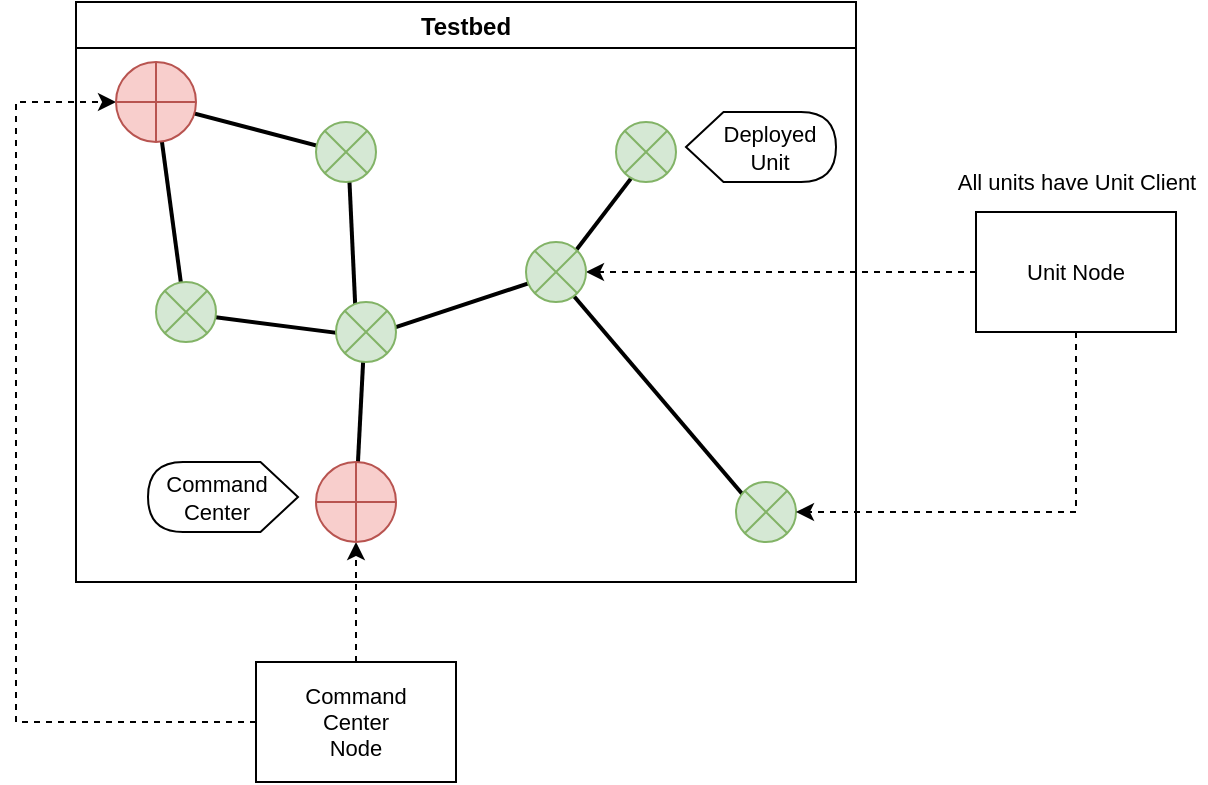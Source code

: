<mxfile version="14.5.1" type="device" pages="2"><diagram id="Hcep_jaZgJJ_Kv4S8Eau" name="Page-1"><mxGraphModel dx="782" dy="469" grid="1" gridSize="10" guides="1" tooltips="1" connect="1" arrows="0" fold="1" page="0" pageScale="1" pageWidth="850" pageHeight="1100" math="0" shadow="0"><root><mxCell id="0"/><mxCell id="1" parent="0"/><mxCell id="cCVgeR-laMcCLiQXiDfH-35" style="edgeStyle=elbowEdgeStyle;rounded=0;orthogonalLoop=1;jettySize=auto;html=1;exitX=0;exitY=0.5;exitDx=0;exitDy=0;entryX=0;entryY=0.5;entryDx=0;entryDy=0;dashed=1;startArrow=none;startFill=0;endArrow=classic;endFill=1;strokeColor=#000000;strokeWidth=1;fontSize=11;elbow=vertical;" parent="1" source="cCVgeR-laMcCLiQXiDfH-32" target="cCVgeR-laMcCLiQXiDfH-9" edge="1"><mxGeometry relative="1" as="geometry"><Array as="points"><mxPoint x="140" y="380"/></Array></mxGeometry></mxCell><mxCell id="cCVgeR-laMcCLiQXiDfH-33" style="rounded=0;orthogonalLoop=1;jettySize=auto;html=1;exitX=0.5;exitY=0;exitDx=0;exitDy=0;entryX=0.5;entryY=1;entryDx=0;entryDy=0;dashed=1;startArrow=none;startFill=0;endArrow=classic;endFill=1;strokeColor=#000000;strokeWidth=1;fontSize=11;elbow=vertical;" parent="1" source="cCVgeR-laMcCLiQXiDfH-32" target="cCVgeR-laMcCLiQXiDfH-8" edge="1"><mxGeometry relative="1" as="geometry"/></mxCell><mxCell id="cCVgeR-laMcCLiQXiDfH-30" style="rounded=0;orthogonalLoop=1;jettySize=auto;html=1;exitX=0;exitY=0.5;exitDx=0;exitDy=0;entryX=1;entryY=0.5;entryDx=0;entryDy=0;strokeColor=#000000;strokeWidth=1;fontSize=11;endArrow=classic;endFill=1;dashed=1;startArrow=none;startFill=0;" parent="1" source="cCVgeR-laMcCLiQXiDfH-28" target="cCVgeR-laMcCLiQXiDfH-3" edge="1"><mxGeometry relative="1" as="geometry"/></mxCell><mxCell id="cCVgeR-laMcCLiQXiDfH-20" value="" style="endArrow=none;html=1;fontSize=11;exitX=0.539;exitY=0.591;exitDx=0;exitDy=0;exitPerimeter=0;fillColor=#ffe6cc;strokeWidth=2;" parent="1" source="cCVgeR-laMcCLiQXiDfH-5" edge="1"><mxGeometry width="50" height="50" relative="1" as="geometry"><mxPoint x="324.25" y="336.56" as="sourcePoint"/><mxPoint x="310" y="320" as="targetPoint"/></mxGeometry></mxCell><mxCell id="cCVgeR-laMcCLiQXiDfH-1" value="Testbed" style="swimlane;swimlaneLine=1;glass=0;sketch=0;treeFolding=0;treeMoving=0;pointerEvents=1;dropTarget=1;collapsible=0;startSize=23;" parent="1" vertex="1"><mxGeometry x="170" y="160" width="390" height="290" as="geometry"><mxRectangle x="170" y="160" width="80" height="23" as="alternateBounds"/></mxGeometry></mxCell><mxCell id="cCVgeR-laMcCLiQXiDfH-24" value="" style="endArrow=none;html=1;fontSize=11;entryX=0.507;entryY=0.52;entryDx=0;entryDy=0;entryPerimeter=0;exitX=0.539;exitY=0.531;exitDx=0;exitDy=0;exitPerimeter=0;fillColor=#ffe6cc;strokeWidth=2;" parent="cCVgeR-laMcCLiQXiDfH-1" source="cCVgeR-laMcCLiQXiDfH-5" target="cCVgeR-laMcCLiQXiDfH-9" edge="1"><mxGeometry width="50" height="50" relative="1" as="geometry"><mxPoint x="194.25" y="216.56" as="sourcePoint"/><mxPoint x="189.76" y="303.56" as="targetPoint"/></mxGeometry></mxCell><mxCell id="cCVgeR-laMcCLiQXiDfH-23" value="" style="endArrow=none;html=1;fontSize=11;entryX=0.594;entryY=0.552;entryDx=0;entryDy=0;entryPerimeter=0;exitX=0.418;exitY=0.565;exitDx=0;exitDy=0;exitPerimeter=0;fillColor=#ffe6cc;strokeWidth=2;" parent="cCVgeR-laMcCLiQXiDfH-1" source="cCVgeR-laMcCLiQXiDfH-3" target="cCVgeR-laMcCLiQXiDfH-7" edge="1"><mxGeometry width="50" height="50" relative="1" as="geometry"><mxPoint x="184.25" y="206.56" as="sourcePoint"/><mxPoint x="179.76" y="293.56" as="targetPoint"/></mxGeometry></mxCell><mxCell id="cCVgeR-laMcCLiQXiDfH-22" value="" style="endArrow=none;html=1;fontSize=11;entryX=0.535;entryY=0.581;entryDx=0;entryDy=0;entryPerimeter=0;exitX=0.514;exitY=0.526;exitDx=0;exitDy=0;exitPerimeter=0;fillColor=#ffe6cc;strokeWidth=2;" parent="cCVgeR-laMcCLiQXiDfH-1" source="cCVgeR-laMcCLiQXiDfH-6" target="cCVgeR-laMcCLiQXiDfH-7" edge="1"><mxGeometry width="50" height="50" relative="1" as="geometry"><mxPoint x="174.25" y="196.56" as="sourcePoint"/><mxPoint x="169.76" y="283.56" as="targetPoint"/></mxGeometry></mxCell><mxCell id="cCVgeR-laMcCLiQXiDfH-21" value="" style="endArrow=none;html=1;fontSize=11;entryX=0.507;entryY=0.498;entryDx=0;entryDy=0;entryPerimeter=0;exitX=0.484;exitY=0.526;exitDx=0;exitDy=0;exitPerimeter=0;fillColor=#ffe6cc;strokeWidth=2;" parent="cCVgeR-laMcCLiQXiDfH-1" source="cCVgeR-laMcCLiQXiDfH-6" target="cCVgeR-laMcCLiQXiDfH-9" edge="1"><mxGeometry width="50" height="50" relative="1" as="geometry"><mxPoint x="164.25" y="186.56" as="sourcePoint"/><mxPoint x="159.76" y="273.56" as="targetPoint"/></mxGeometry></mxCell><mxCell id="cCVgeR-laMcCLiQXiDfH-19" value="" style="endArrow=none;html=1;fontSize=11;entryX=0.494;entryY=0.589;entryDx=0;entryDy=0;entryPerimeter=0;exitX=0.475;exitY=0.552;exitDx=0;exitDy=0;exitPerimeter=0;fillColor=#ffe6cc;strokeWidth=2;" parent="cCVgeR-laMcCLiQXiDfH-1" source="cCVgeR-laMcCLiQXiDfH-7" target="cCVgeR-laMcCLiQXiDfH-8" edge="1"><mxGeometry width="50" height="50" relative="1" as="geometry"><mxPoint x="251.14" y="147.85" as="sourcePoint"/><mxPoint x="353.41" y="268.06" as="targetPoint"/></mxGeometry></mxCell><mxCell id="cCVgeR-laMcCLiQXiDfH-18" value="" style="endArrow=none;html=1;fontSize=11;entryX=0.447;entryY=0.602;entryDx=0;entryDy=0;entryPerimeter=0;exitX=0.538;exitY=0.595;exitDx=0;exitDy=0;exitPerimeter=0;fillColor=#ffe6cc;strokeWidth=2;" parent="cCVgeR-laMcCLiQXiDfH-1" source="cCVgeR-laMcCLiQXiDfH-3" target="cCVgeR-laMcCLiQXiDfH-4" edge="1"><mxGeometry width="50" height="50" relative="1" as="geometry"><mxPoint x="250.24" y="146.95" as="sourcePoint"/><mxPoint x="296.89" y="85.93" as="targetPoint"/></mxGeometry></mxCell><mxCell id="cCVgeR-laMcCLiQXiDfH-17" value="" style="endArrow=none;html=1;fontSize=11;entryX=0.563;entryY=0.531;entryDx=0;entryDy=0;entryPerimeter=0;exitX=0.508;exitY=0.565;exitDx=0;exitDy=0;exitPerimeter=0;fillColor=#ffe6cc;strokeWidth=2;" parent="cCVgeR-laMcCLiQXiDfH-1" source="cCVgeR-laMcCLiQXiDfH-3" target="cCVgeR-laMcCLiQXiDfH-2" edge="1"><mxGeometry width="50" height="50" relative="1" as="geometry"><mxPoint x="210" y="160" as="sourcePoint"/><mxPoint x="260" y="110" as="targetPoint"/></mxGeometry></mxCell><mxCell id="cCVgeR-laMcCLiQXiDfH-2" value="" style="shape=sumEllipse;perimeter=ellipsePerimeter;whiteSpace=wrap;html=1;backgroundOutline=1;fillColor=#d5e8d4;strokeColor=#82b366;" parent="cCVgeR-laMcCLiQXiDfH-1" vertex="1"><mxGeometry x="270" y="60" width="30" height="30" as="geometry"/></mxCell><mxCell id="cCVgeR-laMcCLiQXiDfH-3" value="" style="shape=sumEllipse;perimeter=ellipsePerimeter;whiteSpace=wrap;html=1;backgroundOutline=1;fillColor=#d5e8d4;strokeColor=#82b366;sketch=0;" parent="cCVgeR-laMcCLiQXiDfH-1" vertex="1"><mxGeometry x="225" y="120" width="30" height="30" as="geometry"/></mxCell><mxCell id="cCVgeR-laMcCLiQXiDfH-4" value="" style="shape=sumEllipse;perimeter=ellipsePerimeter;whiteSpace=wrap;html=1;backgroundOutline=1;fillColor=#d5e8d4;strokeColor=#82b366;" parent="cCVgeR-laMcCLiQXiDfH-1" vertex="1"><mxGeometry x="330" y="240" width="30" height="30" as="geometry"/></mxCell><mxCell id="cCVgeR-laMcCLiQXiDfH-5" value="" style="shape=sumEllipse;perimeter=ellipsePerimeter;whiteSpace=wrap;html=1;backgroundOutline=1;fillColor=#d5e8d4;strokeColor=#82b366;" parent="cCVgeR-laMcCLiQXiDfH-1" vertex="1"><mxGeometry x="120" y="60" width="30" height="30" as="geometry"/></mxCell><mxCell id="cCVgeR-laMcCLiQXiDfH-6" value="" style="shape=sumEllipse;perimeter=ellipsePerimeter;whiteSpace=wrap;html=1;backgroundOutline=1;fillColor=#d5e8d4;strokeColor=#82b366;" parent="cCVgeR-laMcCLiQXiDfH-1" vertex="1"><mxGeometry x="40" y="140" width="30" height="30" as="geometry"/></mxCell><mxCell id="cCVgeR-laMcCLiQXiDfH-7" value="" style="shape=sumEllipse;perimeter=ellipsePerimeter;whiteSpace=wrap;html=1;backgroundOutline=1;fillColor=#d5e8d4;strokeColor=#82b366;" parent="cCVgeR-laMcCLiQXiDfH-1" vertex="1"><mxGeometry x="130" y="150" width="30" height="30" as="geometry"/></mxCell><mxCell id="cCVgeR-laMcCLiQXiDfH-8" value="" style="shape=orEllipse;perimeter=ellipsePerimeter;whiteSpace=wrap;html=1;backgroundOutline=1;fillColor=#f8cecc;strokeColor=#b85450;" parent="cCVgeR-laMcCLiQXiDfH-1" vertex="1"><mxGeometry x="120" y="230" width="40" height="40" as="geometry"/></mxCell><mxCell id="cCVgeR-laMcCLiQXiDfH-9" value="" style="shape=orEllipse;perimeter=ellipsePerimeter;whiteSpace=wrap;html=1;backgroundOutline=1;fillColor=#f8cecc;strokeColor=#b85450;" parent="cCVgeR-laMcCLiQXiDfH-1" vertex="1"><mxGeometry x="20" y="30" width="40" height="40" as="geometry"/></mxCell><mxCell id="cCVgeR-laMcCLiQXiDfH-11" value="Deployed&lt;br style=&quot;font-size: 11px;&quot;&gt;Unit" style="shape=display;whiteSpace=wrap;html=1;fontSize=11;verticalAlign=middle;labelPosition=center;verticalLabelPosition=middle;align=center;horizontal=1;spacingTop=1;spacingLeft=9;" parent="cCVgeR-laMcCLiQXiDfH-1" vertex="1"><mxGeometry x="305" y="55" width="75" height="35" as="geometry"/></mxCell><mxCell id="cCVgeR-laMcCLiQXiDfH-14" value="Command&lt;br&gt;Center" style="shape=display;whiteSpace=wrap;html=1;fontSize=11;verticalAlign=middle;labelPosition=center;verticalLabelPosition=middle;align=center;horizontal=1;spacingTop=1;spacingLeft=-6;direction=west;" parent="cCVgeR-laMcCLiQXiDfH-1" vertex="1"><mxGeometry x="36" y="230" width="75" height="35" as="geometry"/></mxCell><mxCell id="cCVgeR-laMcCLiQXiDfH-28" value="Unit Node" style="whiteSpace=wrap;html=1;align=center;verticalAlign=middle;treeFolding=0;treeMoving=1;newEdgeStyle={&quot;edgeStyle&quot;:&quot;elbowEdgeStyle&quot;,&quot;startArrow&quot;:&quot;none&quot;,&quot;endArrow&quot;:&quot;none&quot;};fontSize=11;sketch=0;" parent="1" vertex="1"><mxGeometry x="620" y="265" width="100" height="60" as="geometry"/></mxCell><mxCell id="cCVgeR-laMcCLiQXiDfH-31" value="All units have Unit Client" style="text;html=1;align=center;verticalAlign=middle;resizable=0;points=[];autosize=1;fontSize=11;" parent="1" vertex="1"><mxGeometry x="605" y="240" width="130" height="20" as="geometry"/></mxCell><mxCell id="cCVgeR-laMcCLiQXiDfH-32" value="Command&lt;br&gt;Center&lt;br&gt;Node" style="whiteSpace=wrap;html=1;align=center;verticalAlign=middle;treeFolding=0;treeMoving=1;newEdgeStyle={&quot;edgeStyle&quot;:&quot;elbowEdgeStyle&quot;,&quot;startArrow&quot;:&quot;none&quot;,&quot;endArrow&quot;:&quot;none&quot;};fontSize=11;" parent="1" vertex="1"><mxGeometry x="260" y="490" width="100" height="60" as="geometry"/></mxCell><mxCell id="SZXI7pEsbwRfhj6Ddkdb-1" style="rounded=0;orthogonalLoop=1;jettySize=auto;html=1;exitX=0.5;exitY=1;exitDx=0;exitDy=0;entryX=1;entryY=0.5;entryDx=0;entryDy=0;strokeColor=#000000;strokeWidth=1;fontSize=11;endArrow=classic;endFill=1;dashed=1;startArrow=none;startFill=0;" edge="1" parent="1" source="cCVgeR-laMcCLiQXiDfH-28" target="cCVgeR-laMcCLiQXiDfH-4"><mxGeometry relative="1" as="geometry"><mxPoint x="695" y="360" as="sourcePoint"/><mxPoint x="500" y="360" as="targetPoint"/><Array as="points"><mxPoint x="670" y="415"/></Array></mxGeometry></mxCell></root></mxGraphModel></diagram><diagram id="Rj5cQ7OkOt-3Pb3_1uPQ" name="Page-2"><mxGraphModel dx="782" dy="469" grid="1" gridSize="10" guides="1" tooltips="1" connect="1" arrows="1" fold="1" page="1" pageScale="1" pageWidth="827" pageHeight="1169" math="0" shadow="0"><root><mxCell id="B9j1lU6nPig8aCSfsmfJ-0"/><mxCell id="B9j1lU6nPig8aCSfsmfJ-1" parent="B9j1lU6nPig8aCSfsmfJ-0"/><mxCell id="B9j1lU6nPig8aCSfsmfJ-2" style="edgeStyle=none;rounded=0;orthogonalLoop=1;jettySize=auto;html=1;exitX=1;exitY=0.75;exitDx=0;exitDy=0;entryX=0;entryY=0.5;entryDx=0;entryDy=0;startArrow=none;startFill=0;endArrow=classic;endFill=1;strokeColor=#000000;strokeWidth=2;fontSize=11;" parent="B9j1lU6nPig8aCSfsmfJ-1" source="B9j1lU6nPig8aCSfsmfJ-3" target="B9j1lU6nPig8aCSfsmfJ-7" edge="1"><mxGeometry relative="1" as="geometry"><mxPoint x="189" y="180" as="targetPoint"/><Array as="points"><mxPoint x="179" y="135"/><mxPoint x="179" y="205"/></Array></mxGeometry></mxCell><mxCell id="B9j1lU6nPig8aCSfsmfJ-3" value="&lt;b&gt;&lt;font style=&quot;font-size: 12px&quot;&gt;Command Center Client&lt;/font&gt;&lt;/b&gt;" style="whiteSpace=wrap;html=1;align=center;verticalAlign=middle;treeFolding=0;treeMoving=1;newEdgeStyle={&quot;edgeStyle&quot;:&quot;elbowEdgeStyle&quot;,&quot;startArrow&quot;:&quot;none&quot;,&quot;endArrow&quot;:&quot;none&quot;};fontSize=11;sketch=0;" parent="B9j1lU6nPig8aCSfsmfJ-1" vertex="1"><mxGeometry x="59" y="90" width="100" height="60" as="geometry"/></mxCell><mxCell id="B9j1lU6nPig8aCSfsmfJ-4" value="Command Center Node" style="shape=curlyBracket;whiteSpace=wrap;html=1;rounded=1;direction=north;labelPosition=center;verticalLabelPosition=bottom;align=center;verticalAlign=top;fontStyle=1" parent="B9j1lU6nPig8aCSfsmfJ-1" vertex="1"><mxGeometry x="59" y="300" width="280" height="20" as="geometry"/></mxCell><mxCell id="B9j1lU6nPig8aCSfsmfJ-5" style="edgeStyle=none;rounded=0;orthogonalLoop=1;jettySize=auto;html=1;exitX=1;exitY=0.5;exitDx=0;exitDy=0;startArrow=classic;startFill=1;endArrow=classic;endFill=1;strokeColor=#000000;strokeWidth=2;fontSize=11;" parent="B9j1lU6nPig8aCSfsmfJ-1" source="B9j1lU6nPig8aCSfsmfJ-7" edge="1"><mxGeometry relative="1" as="geometry"><mxPoint x="389" y="205" as="targetPoint"/><mxPoint x="529" y="150" as="sourcePoint"/></mxGeometry></mxCell><mxCell id="B9j1lU6nPig8aCSfsmfJ-6" style="edgeStyle=none;rounded=0;orthogonalLoop=1;jettySize=auto;html=1;exitX=1;exitY=0.25;exitDx=0;exitDy=0;startArrow=classic;startFill=1;endArrow=none;endFill=0;strokeColor=#000000;strokeWidth=2;fontSize=11;" parent="B9j1lU6nPig8aCSfsmfJ-1" source="B9j1lU6nPig8aCSfsmfJ-3" edge="1"><mxGeometry relative="1" as="geometry"><mxPoint x="389" y="105" as="targetPoint"/></mxGeometry></mxCell><mxCell id="B9j1lU6nPig8aCSfsmfJ-7" value="Router" style="swimlane;startSize=23;" parent="B9j1lU6nPig8aCSfsmfJ-1" vertex="1"><mxGeometry x="209" y="130" width="130" height="150" as="geometry"><mxRectangle x="300" y="1320" width="70" height="23" as="alternateBounds"/></mxGeometry></mxCell><mxCell id="B9j1lU6nPig8aCSfsmfJ-8" value="Unicast Router" style="rounded=0;whiteSpace=wrap;html=1;fontStyle=1" parent="B9j1lU6nPig8aCSfsmfJ-7" vertex="1"><mxGeometry x="10" y="30" width="110" height="30" as="geometry"/></mxCell><mxCell id="B9j1lU6nPig8aCSfsmfJ-9" value="Broadcast Router" style="rounded=0;whiteSpace=wrap;html=1;fontStyle=1" parent="B9j1lU6nPig8aCSfsmfJ-7" vertex="1"><mxGeometry x="10" y="70" width="110" height="30" as="geometry"/></mxCell><mxCell id="B9j1lU6nPig8aCSfsmfJ-10" value="Multicast Router" style="rounded=0;whiteSpace=wrap;html=1;fontStyle=1" parent="B9j1lU6nPig8aCSfsmfJ-7" vertex="1"><mxGeometry x="10" y="110" width="110" height="30" as="geometry"/></mxCell><mxCell id="B9j1lU6nPig8aCSfsmfJ-11" value="&lt;b&gt;Node Discovery&lt;/b&gt;" style="rounded=0;whiteSpace=wrap;html=1;" parent="B9j1lU6nPig8aCSfsmfJ-1" vertex="1"><mxGeometry x="59" y="250" width="100" height="30" as="geometry"/></mxCell><mxCell id="B9j1lU6nPig8aCSfsmfJ-12" value="&lt;b&gt;Media Codec&lt;/b&gt;" style="rounded=0;whiteSpace=wrap;html=1;" parent="B9j1lU6nPig8aCSfsmfJ-1" vertex="1"><mxGeometry x="59" y="190" width="100" height="30" as="geometry"/></mxCell><mxCell id="B9j1lU6nPig8aCSfsmfJ-13" value="" style="endArrow=classic;startArrow=classic;html=1;strokeWidth=2;entryX=0.5;entryY=1;entryDx=0;entryDy=0;exitX=0.5;exitY=0;exitDx=0;exitDy=0;" parent="B9j1lU6nPig8aCSfsmfJ-1" source="B9j1lU6nPig8aCSfsmfJ-12" target="B9j1lU6nPig8aCSfsmfJ-3" edge="1"><mxGeometry width="50" height="50" relative="1" as="geometry"><mxPoint x="249" y="280" as="sourcePoint"/><mxPoint x="299" y="230" as="targetPoint"/></mxGeometry></mxCell><mxCell id="B9j1lU6nPig8aCSfsmfJ-14" value="" style="endArrow=classic;startArrow=classic;html=1;strokeWidth=2;exitX=1;exitY=0.5;exitDx=0;exitDy=0;" parent="B9j1lU6nPig8aCSfsmfJ-1" source="B9j1lU6nPig8aCSfsmfJ-11" edge="1"><mxGeometry width="50" height="50" relative="1" as="geometry"><mxPoint x="249" y="180" as="sourcePoint"/><mxPoint x="209" y="265" as="targetPoint"/></mxGeometry></mxCell><mxCell id="B9j1lU6nPig8aCSfsmfJ-15" value="" style="endArrow=none;html=1;strokeColor=#000000;strokeWidth=2;fontSize=11;dashed=1;" parent="B9j1lU6nPig8aCSfsmfJ-1" edge="1"><mxGeometry width="50" height="50" relative="1" as="geometry"><mxPoint x="389" y="290" as="sourcePoint"/><mxPoint x="389" y="80" as="targetPoint"/></mxGeometry></mxCell><mxCell id="B9j1lU6nPig8aCSfsmfJ-16" value="... Network..." style="text;html=1;align=center;verticalAlign=middle;resizable=0;points=[];autosize=1;fontSize=12;horizontal=0;fontStyle=1" parent="B9j1lU6nPig8aCSfsmfJ-1" vertex="1"><mxGeometry x="399" y="150" width="30" height="80" as="geometry"/></mxCell><mxCell id="B9j1lU6nPig8aCSfsmfJ-17" value="" style="endArrow=none;html=1;strokeColor=#000000;strokeWidth=2;fontSize=11;dashed=1;" parent="B9j1lU6nPig8aCSfsmfJ-1" edge="1"><mxGeometry width="50" height="50" relative="1" as="geometry"><mxPoint x="438" y="290" as="sourcePoint"/><mxPoint x="438" y="80" as="targetPoint"/></mxGeometry></mxCell><mxCell id="B9j1lU6nPig8aCSfsmfJ-18" value="Router" style="swimlane;startSize=23;" parent="B9j1lU6nPig8aCSfsmfJ-1" vertex="1"><mxGeometry x="489" y="130" width="130" height="150" as="geometry"><mxRectangle x="300" y="1320" width="70" height="23" as="alternateBounds"/></mxGeometry></mxCell><mxCell id="B9j1lU6nPig8aCSfsmfJ-19" value="Unicast Router" style="rounded=0;whiteSpace=wrap;html=1;fontStyle=1" parent="B9j1lU6nPig8aCSfsmfJ-18" vertex="1"><mxGeometry x="10" y="30" width="110" height="30" as="geometry"/></mxCell><mxCell id="B9j1lU6nPig8aCSfsmfJ-20" value="Broadcast Router" style="rounded=0;whiteSpace=wrap;html=1;fontStyle=1" parent="B9j1lU6nPig8aCSfsmfJ-18" vertex="1"><mxGeometry x="10" y="70" width="110" height="30" as="geometry"/></mxCell><mxCell id="B9j1lU6nPig8aCSfsmfJ-21" value="Multicast Router" style="rounded=0;whiteSpace=wrap;html=1;fontStyle=1" parent="B9j1lU6nPig8aCSfsmfJ-18" vertex="1"><mxGeometry x="10" y="110" width="110" height="30" as="geometry"/></mxCell><mxCell id="B9j1lU6nPig8aCSfsmfJ-22" value="" style="endArrow=classic;startArrow=classic;html=1;strokeWidth=2;fontSize=12;entryX=0;entryY=0.5;entryDx=0;entryDy=0;" parent="B9j1lU6nPig8aCSfsmfJ-1" target="B9j1lU6nPig8aCSfsmfJ-18" edge="1"><mxGeometry width="50" height="50" relative="1" as="geometry"><mxPoint x="439" y="205" as="sourcePoint"/><mxPoint x="399" y="140" as="targetPoint"/></mxGeometry></mxCell><mxCell id="B9j1lU6nPig8aCSfsmfJ-23" value="&lt;b&gt;Node Discovery&lt;/b&gt;" style="rounded=0;whiteSpace=wrap;html=1;" parent="B9j1lU6nPig8aCSfsmfJ-1" vertex="1"><mxGeometry x="669" y="250" width="100" height="30" as="geometry"/></mxCell><mxCell id="B9j1lU6nPig8aCSfsmfJ-24" value="" style="endArrow=classic;startArrow=classic;html=1;strokeWidth=2;exitX=1;exitY=0.5;exitDx=0;exitDy=0;" parent="B9j1lU6nPig8aCSfsmfJ-1" edge="1"><mxGeometry width="50" height="50" relative="1" as="geometry"><mxPoint x="619" y="264.5" as="sourcePoint"/><mxPoint x="669" y="264.5" as="targetPoint"/></mxGeometry></mxCell><mxCell id="B9j1lU6nPig8aCSfsmfJ-25" value="&lt;b&gt;Media Codec&lt;/b&gt;" style="rounded=0;whiteSpace=wrap;html=1;" parent="B9j1lU6nPig8aCSfsmfJ-1" vertex="1"><mxGeometry x="669" y="190" width="100" height="30" as="geometry"/></mxCell><mxCell id="B9j1lU6nPig8aCSfsmfJ-26" value="&lt;b&gt;&lt;font style=&quot;font-size: 12px&quot;&gt;Unit Client&lt;/font&gt;&lt;/b&gt;" style="whiteSpace=wrap;html=1;align=center;verticalAlign=middle;treeFolding=0;treeMoving=1;newEdgeStyle={&quot;edgeStyle&quot;:&quot;elbowEdgeStyle&quot;,&quot;startArrow&quot;:&quot;none&quot;,&quot;endArrow&quot;:&quot;none&quot;};fontSize=11;sketch=0;" parent="B9j1lU6nPig8aCSfsmfJ-1" vertex="1"><mxGeometry x="669" y="90" width="100" height="60" as="geometry"/></mxCell><mxCell id="B9j1lU6nPig8aCSfsmfJ-27" value="" style="endArrow=classic;html=1;strokeWidth=2;fontSize=12;exitX=0;exitY=0.75;exitDx=0;exitDy=0;entryX=1;entryY=0.5;entryDx=0;entryDy=0;rounded=0;" parent="B9j1lU6nPig8aCSfsmfJ-1" source="B9j1lU6nPig8aCSfsmfJ-26" target="B9j1lU6nPig8aCSfsmfJ-18" edge="1"><mxGeometry width="50" height="50" relative="1" as="geometry"><mxPoint x="389" y="200" as="sourcePoint"/><mxPoint x="439" y="150" as="targetPoint"/><Array as="points"><mxPoint x="649" y="135"/><mxPoint x="649" y="205"/></Array></mxGeometry></mxCell><mxCell id="B9j1lU6nPig8aCSfsmfJ-28" value="" style="endArrow=classic;html=1;strokeWidth=2;fontSize=12;entryX=0;entryY=0.25;entryDx=0;entryDy=0;" parent="B9j1lU6nPig8aCSfsmfJ-1" target="B9j1lU6nPig8aCSfsmfJ-26" edge="1"><mxGeometry width="50" height="50" relative="1" as="geometry"><mxPoint x="439" y="105" as="sourcePoint"/><mxPoint x="439" y="150" as="targetPoint"/></mxGeometry></mxCell><mxCell id="B9j1lU6nPig8aCSfsmfJ-29" value="" style="endArrow=classic;startArrow=classic;html=1;strokeWidth=2;fontSize=12;entryX=0.5;entryY=1;entryDx=0;entryDy=0;exitX=0.5;exitY=0;exitDx=0;exitDy=0;" parent="B9j1lU6nPig8aCSfsmfJ-1" source="B9j1lU6nPig8aCSfsmfJ-25" target="B9j1lU6nPig8aCSfsmfJ-26" edge="1"><mxGeometry width="50" height="50" relative="1" as="geometry"><mxPoint x="419" y="120" as="sourcePoint"/><mxPoint x="469" y="70" as="targetPoint"/></mxGeometry></mxCell><mxCell id="B9j1lU6nPig8aCSfsmfJ-30" value="Unit Node" style="shape=curlyBracket;whiteSpace=wrap;html=1;rounded=1;direction=north;labelPosition=center;verticalLabelPosition=bottom;align=center;verticalAlign=top;fontStyle=1" parent="B9j1lU6nPig8aCSfsmfJ-1" vertex="1"><mxGeometry x="489" y="300" width="280" height="20" as="geometry"/></mxCell></root></mxGraphModel></diagram></mxfile>